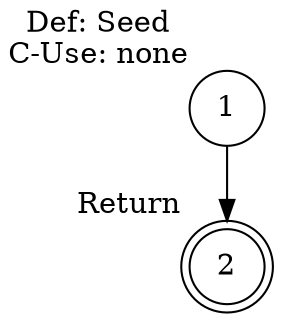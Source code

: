 digraph InitSeed {
    rankdir=TB;
    node [shape=circle];
    
    1 [label="1", xlabel="Def: Seed\nC-Use: none"];
    2 [label="2", shape=doublecircle, xlabel="Return"];

    1 -> 2;
}
